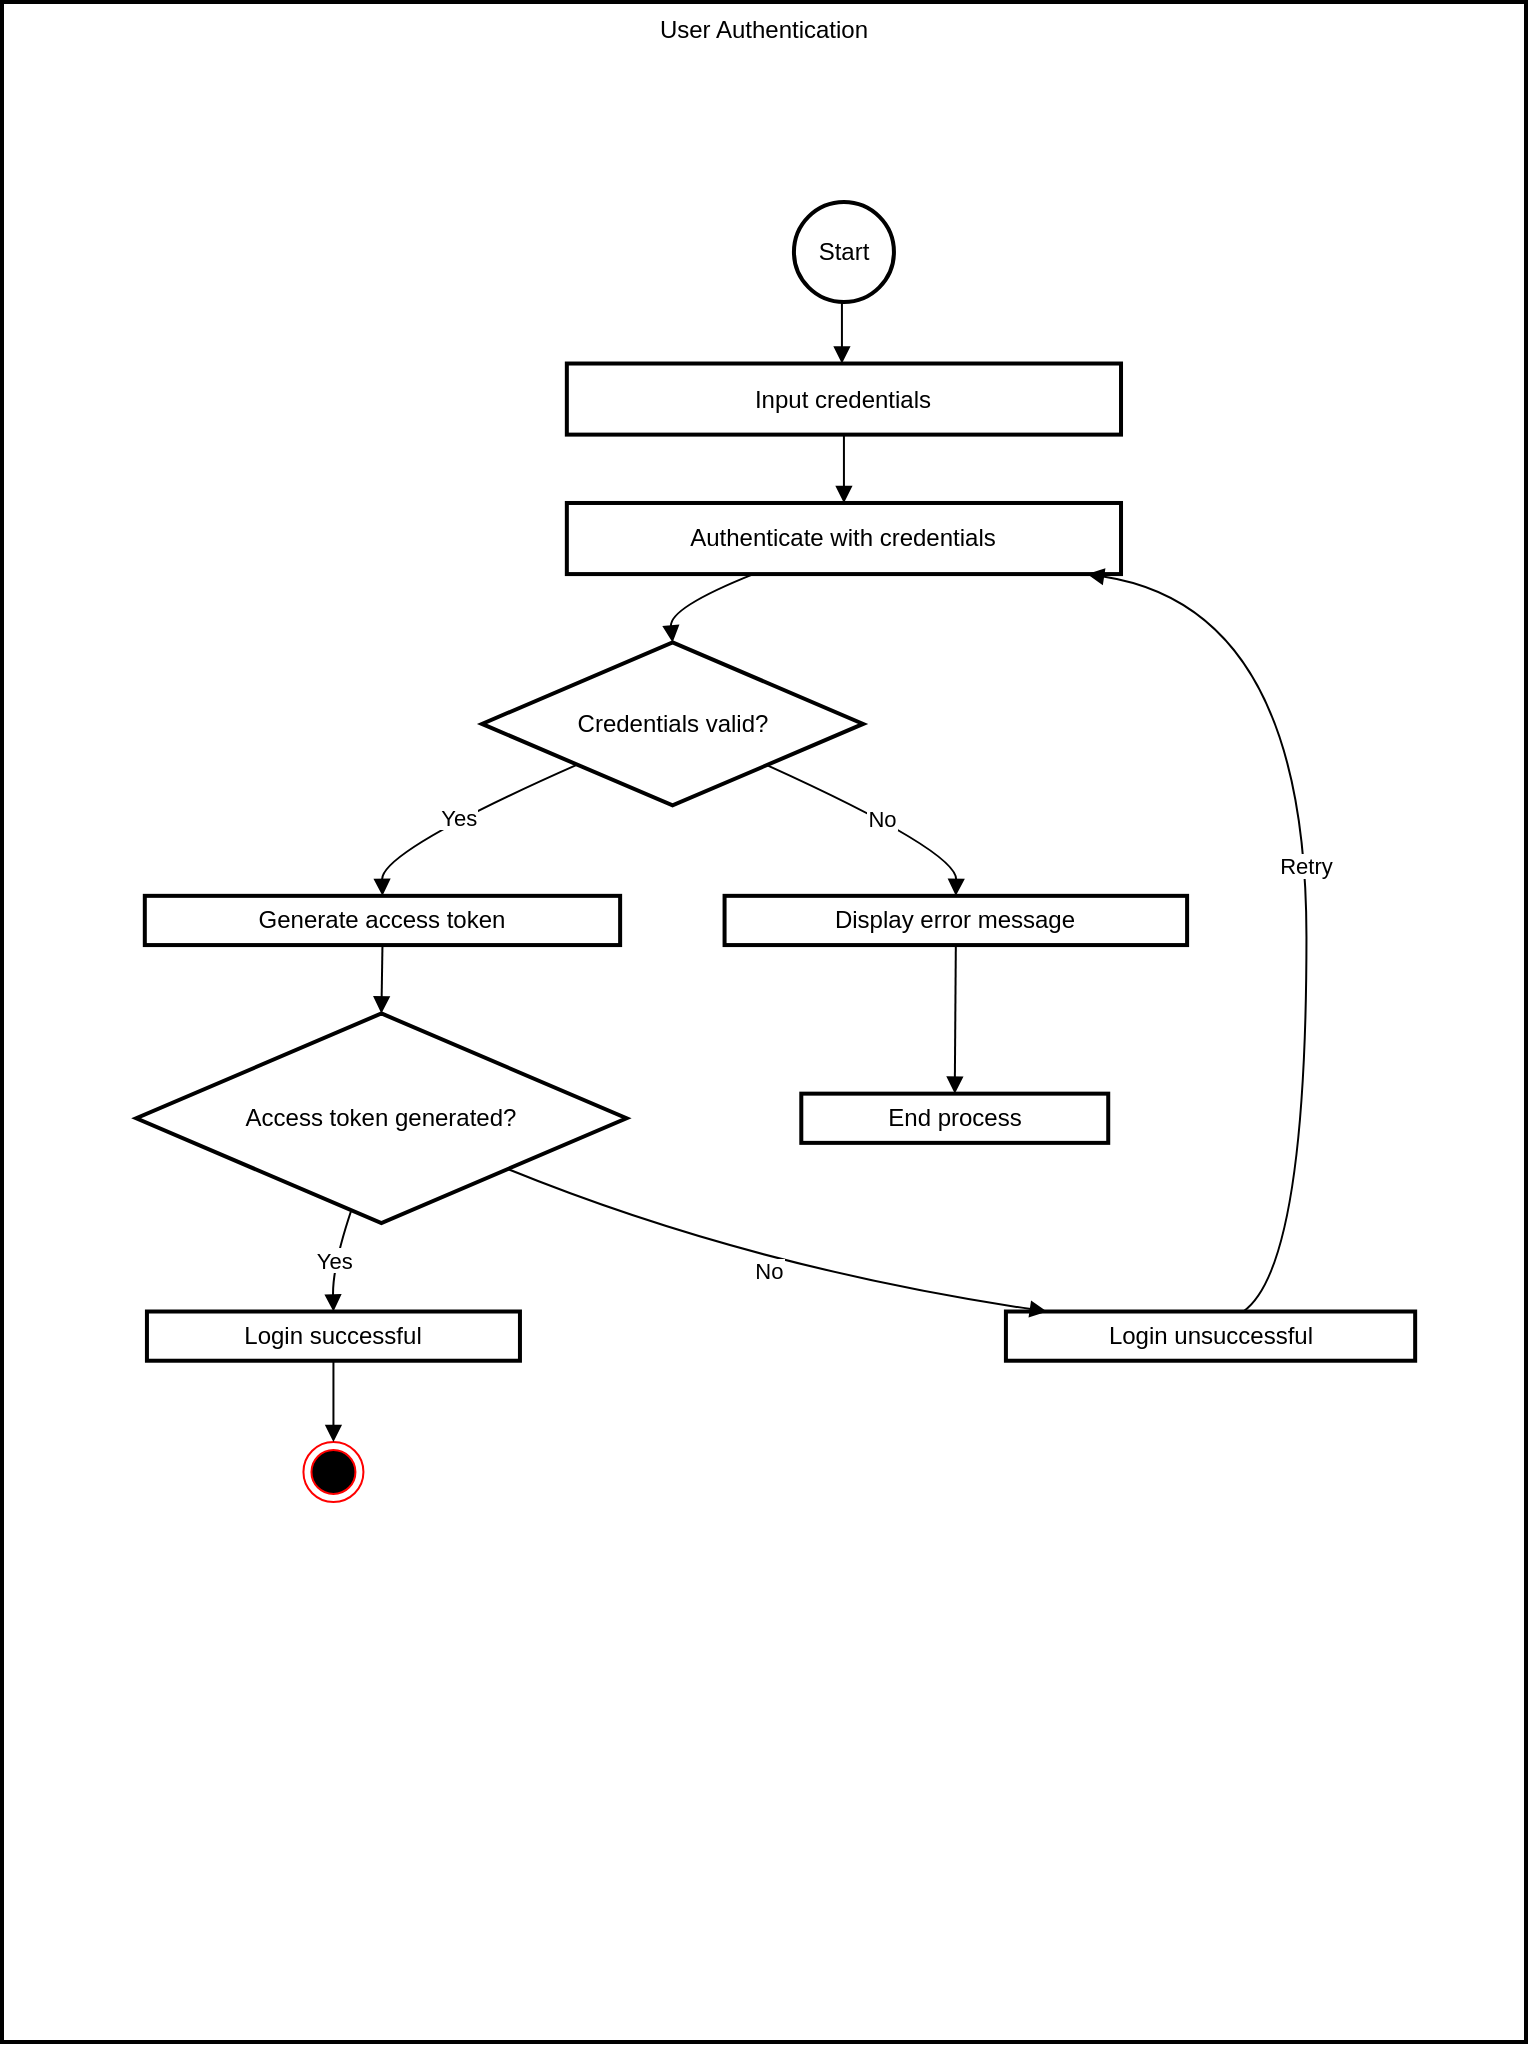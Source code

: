 <mxfile version="26.0.15">
  <diagram name="Page-1" id="hCmtunwDwNxtnaDAyGnT">
    <mxGraphModel dx="1434" dy="1904" grid="1" gridSize="10" guides="1" tooltips="1" connect="1" arrows="1" fold="1" page="1" pageScale="1" pageWidth="827" pageHeight="1169" math="0" shadow="0">
      <root>
        <mxCell id="0" />
        <mxCell id="1" parent="0" />
        <mxCell id="2" value="User Authentication" style="whiteSpace=wrap;strokeWidth=2;verticalAlign=top;" parent="1" vertex="1">
          <mxGeometry x="8" width="762" height="1020" as="geometry" />
        </mxCell>
        <mxCell id="4" value="Input credentials" style="whiteSpace=wrap;strokeWidth=2;" parent="2" vertex="1">
          <mxGeometry x="282.42" y="180.759" width="277.091" height="35.55" as="geometry" />
        </mxCell>
        <mxCell id="5" value="Authenticate with credentials" style="whiteSpace=wrap;strokeWidth=2;" parent="2" vertex="1">
          <mxGeometry x="282.42" y="250.491" width="277.091" height="35.55" as="geometry" />
        </mxCell>
        <mxCell id="6" value="Credentials valid?" style="rhombus;strokeWidth=2;whiteSpace=wrap;" parent="2" vertex="1">
          <mxGeometry x="240" y="320.218" width="190.56" height="81.488" as="geometry" />
        </mxCell>
        <mxCell id="7" value="Generate access token" style="whiteSpace=wrap;strokeWidth=2;" parent="2" vertex="1">
          <mxGeometry x="71.404" y="446.925" width="237.659" height="24.611" as="geometry" />
        </mxCell>
        <mxCell id="8" value="Access token generated?" style="rhombus;strokeWidth=2;whiteSpace=wrap;" parent="2" vertex="1">
          <mxGeometry x="67.141" y="505.718" width="245.119" height="104.826" as="geometry" />
        </mxCell>
        <mxCell id="9" value="Login successful" style="whiteSpace=wrap;strokeWidth=2;" parent="2" vertex="1">
          <mxGeometry x="72.47" y="654.753" width="186.503" height="24.611" as="geometry" />
        </mxCell>
        <mxCell id="15" value="Login unsuccessful" style="whiteSpace=wrap;strokeWidth=2;" parent="2" vertex="1">
          <mxGeometry x="501.961" y="654.753" width="204.621" height="24.611" as="geometry" />
        </mxCell>
        <mxCell id="16" value="Display error message" style="whiteSpace=wrap;strokeWidth=2;" parent="2" vertex="1">
          <mxGeometry x="361.284" y="446.925" width="231.264" height="24.611" as="geometry" />
        </mxCell>
        <mxCell id="17" value="End process" style="whiteSpace=wrap;strokeWidth=2;" parent="2" vertex="1">
          <mxGeometry x="399.65" y="545.826" width="153.466" height="24.611" as="geometry" />
        </mxCell>
        <mxCell id="18" value="" style="curved=1;startArrow=none;endArrow=block;exitX=0.5;exitY=0.99;entryX=0.5;entryY=-0.01;" parent="2" edge="1">
          <mxGeometry relative="1" as="geometry">
            <Array as="points" />
            <mxPoint x="419.965" y="149.576" as="sourcePoint" />
            <mxPoint x="419.965" y="180.759" as="targetPoint" />
          </mxGeometry>
        </mxCell>
        <mxCell id="19" value="" style="curved=1;startArrow=none;endArrow=block;exitX=0.5;exitY=0.99;entryX=0.5;entryY=-0.01;" parent="2" source="4" target="5" edge="1">
          <mxGeometry relative="1" as="geometry">
            <Array as="points" />
          </mxGeometry>
        </mxCell>
        <mxCell id="20" value="" style="curved=1;startArrow=none;endArrow=block;exitX=0.34;exitY=0.99;entryX=0.5;entryY=0;" parent="2" source="5" target="6" edge="1">
          <mxGeometry relative="1" as="geometry">
            <Array as="points">
              <mxPoint x="333.575" y="302.903" />
            </Array>
          </mxGeometry>
        </mxCell>
        <mxCell id="21" value="Yes" style="curved=1;startArrow=none;endArrow=block;exitX=0.01;exitY=0.99;entryX=0.5;entryY=-0.01;" parent="2" source="6" target="7" edge="1">
          <mxGeometry relative="1" as="geometry">
            <Array as="points">
              <mxPoint x="189.701" y="424.592" />
            </Array>
          </mxGeometry>
        </mxCell>
        <mxCell id="22" value="" style="curved=1;startArrow=none;endArrow=block;exitX=0.5;exitY=0.99;entryX=0.5;entryY=0;" parent="2" source="7" target="8" edge="1">
          <mxGeometry relative="1" as="geometry">
            <Array as="points" />
          </mxGeometry>
        </mxCell>
        <mxCell id="23" value="Yes" style="curved=1;startArrow=none;endArrow=block;exitX=0.43;exitY=1;entryX=0.5;entryY=0;" parent="2" source="8" target="9" edge="1">
          <mxGeometry relative="1" as="geometry">
            <Array as="points">
              <mxPoint x="165.189" y="632.421" />
            </Array>
          </mxGeometry>
        </mxCell>
        <mxCell id="26" value="" style="curved=1;startArrow=none;endArrow=block;exitX=0.5;exitY=0.99;entryX=0.5;entryY=0;" parent="2" target="12" edge="1">
          <mxGeometry relative="1" as="geometry">
            <Array as="points" />
            <mxPoint x="165.722" y="767.962" as="sourcePoint" />
          </mxGeometry>
        </mxCell>
        <mxCell id="29" value="No" style="curved=1;startArrow=none;endArrow=block;exitX=1;exitY=0.97;entryX=0.1;entryY=0;" parent="2" source="8" target="15" edge="1">
          <mxGeometry relative="1" as="geometry">
            <Array as="points">
              <mxPoint x="373.007" y="632.421" />
            </Array>
          </mxGeometry>
        </mxCell>
        <mxCell id="30" value="Retry" style="curved=1;startArrow=none;endArrow=block;exitX=0.58;exitY=0;entryX=0.93;entryY=0.99;" parent="2" source="15" target="5" edge="1">
          <mxGeometry relative="1" as="geometry">
            <Array as="points">
              <mxPoint x="652.229" y="632.421" />
              <mxPoint x="652.229" y="302.903" />
            </Array>
          </mxGeometry>
        </mxCell>
        <mxCell id="31" value="No" style="curved=1;startArrow=none;endArrow=block;exitX=0.98;exitY=0.99;entryX=0.5;entryY=-0.01;" parent="2" source="6" target="16" edge="1">
          <mxGeometry relative="1" as="geometry">
            <Array as="points">
              <mxPoint x="477.449" y="424.592" />
            </Array>
          </mxGeometry>
        </mxCell>
        <mxCell id="32" value="" style="curved=1;startArrow=none;endArrow=block;exitX=0.5;exitY=0.99;entryX=0.5;entryY=-0.01;" parent="2" source="16" target="17" edge="1">
          <mxGeometry relative="1" as="geometry">
            <Array as="points" />
          </mxGeometry>
        </mxCell>
        <mxCell id="6__TalXEhxnTEzsIAobJ-36" value="Start" style="strokeWidth=2;html=1;shape=mxgraph.flowchart.start_2;whiteSpace=wrap;" vertex="1" parent="2">
          <mxGeometry x="395.97" y="100" width="50" height="50" as="geometry" />
        </mxCell>
        <mxCell id="6__TalXEhxnTEzsIAobJ-38" value="" style="ellipse;html=1;shape=endState;fillColor=#000000;strokeColor=#ff0000;" vertex="1" parent="2">
          <mxGeometry x="150.72" y="720" width="30" height="30" as="geometry" />
        </mxCell>
        <mxCell id="6__TalXEhxnTEzsIAobJ-39" value="" style="curved=1;startArrow=none;endArrow=block;exitX=0.5;exitY=1;entryX=0.5;entryY=0;entryDx=0;entryDy=0;exitDx=0;exitDy=0;" edge="1" parent="2" source="9" target="6__TalXEhxnTEzsIAobJ-38">
          <mxGeometry relative="1" as="geometry">
            <Array as="points" />
            <mxPoint x="200" y="482" as="sourcePoint" />
            <mxPoint x="200" y="516" as="targetPoint" />
          </mxGeometry>
        </mxCell>
      </root>
    </mxGraphModel>
  </diagram>
</mxfile>
